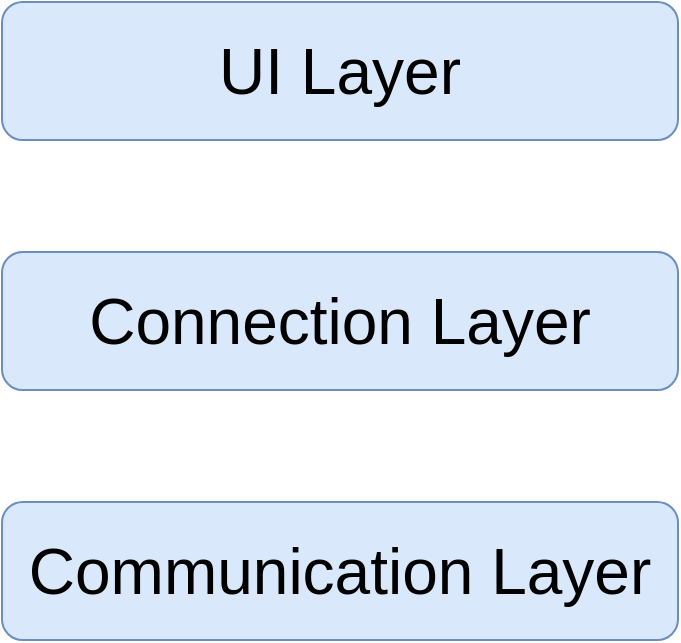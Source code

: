 <mxfile version="13.0.3" type="device" pages="2"><diagram id="PiblxPSvQwQqESzbiDUG" name="Architecture"><mxGraphModel dx="1486" dy="1246" grid="0" gridSize="10" guides="1" tooltips="1" connect="1" arrows="1" fold="1" page="0" pageScale="1" pageWidth="827" pageHeight="1169" math="0" shadow="0"><root><mxCell id="0"/><mxCell id="1" parent="0"/><mxCell id="UtKUSAv5gmGubPzx-Ob8-10" value="UI Layer" style="rounded=1;whiteSpace=wrap;html=1;fontSize=32;fillColor=#dae8fc;strokeColor=#6c8ebf;" parent="1" vertex="1"><mxGeometry x="-35" y="-114" width="338" height="69" as="geometry"/></mxCell><mxCell id="UtKUSAv5gmGubPzx-Ob8-14" value="Connection Layer" style="rounded=1;whiteSpace=wrap;html=1;fontSize=32;fillColor=#dae8fc;strokeColor=#6c8ebf;" parent="1" vertex="1"><mxGeometry x="-35" y="11" width="338" height="69" as="geometry"/></mxCell><mxCell id="UtKUSAv5gmGubPzx-Ob8-15" value="Communication Layer" style="rounded=1;whiteSpace=wrap;html=1;fontSize=32;fillColor=#dae8fc;strokeColor=#6c8ebf;" parent="1" vertex="1"><mxGeometry x="-35" y="136" width="338" height="69" as="geometry"/></mxCell></root></mxGraphModel></diagram><diagram id="FtgkOt0O_nfy_BYSxLBF" name="Connection Layer"><mxGraphModel dx="13910" dy="5510" grid="0" gridSize="10" guides="1" tooltips="1" connect="1" arrows="1" fold="1" page="0" pageScale="1" pageWidth="827" pageHeight="1169" math="0" shadow="0"><root><mxCell id="0"/><mxCell id="1" parent="0"/><mxCell id="vcock1xyxTqhkMTdPBo2-60" value="" style="rounded=0;whiteSpace=wrap;html=1;fontSize=32;fillColor=#999999;strokeColor=#2D7600;fontColor=#ffffff;" parent="1" vertex="1"><mxGeometry x="-5747" y="-784.5" width="1890" height="2659.5" as="geometry"/></mxCell><mxCell id="vcock1xyxTqhkMTdPBo2-53" value="" style="rounded=0;whiteSpace=wrap;html=1;fontSize=32;fillColor=#d5e8d4;strokeColor=#82b366;" parent="1" vertex="1"><mxGeometry x="-5223" y="-287" width="1186" height="756" as="geometry"/></mxCell><mxCell id="vcock1xyxTqhkMTdPBo2-27" value="" style="rounded=0;whiteSpace=wrap;html=1;fontSize=32;fillColor=#f8cecc;strokeColor=#b85450;" parent="1" vertex="1"><mxGeometry x="-1570" y="-270" width="1022" height="686" as="geometry"/></mxCell><mxCell id="vcock1xyxTqhkMTdPBo2-12" value="" style="rounded=0;whiteSpace=wrap;html=1;fontSize=32;fillColor=#d5e8d4;strokeColor=#82b366;" parent="1" vertex="1"><mxGeometry x="-462" y="-332" width="749" height="353" as="geometry"/></mxCell><mxCell id="vcock1xyxTqhkMTdPBo2-1" value="Raw" style="rounded=1;whiteSpace=wrap;html=1;fontSize=32;" parent="1" vertex="1"><mxGeometry x="-427" y="-176" width="350" height="61" as="geometry"/></mxCell><mxCell id="vcock1xyxTqhkMTdPBo2-2" value="Raw Format" style="rounded=1;whiteSpace=wrap;html=1;fontSize=32;" parent="1" vertex="1"><mxGeometry x="-33" y="-272" width="257" height="61" as="geometry"/></mxCell><mxCell id="vcock1xyxTqhkMTdPBo2-3" value="Raw Collector" style="rounded=1;whiteSpace=wrap;html=1;fontSize=32;" parent="1" vertex="1"><mxGeometry x="-33" y="-127" width="257" height="61" as="geometry"/></mxCell><mxCell id="vcock1xyxTqhkMTdPBo2-8" value="" style="rounded=0;whiteSpace=wrap;html=1;fontSize=32;fillColor=#dae8fc;strokeColor=#6c8ebf;" parent="1" vertex="1"><mxGeometry x="-462" y="63" width="749" height="353" as="geometry"/></mxCell><mxCell id="vcock1xyxTqhkMTdPBo2-4" value="API" style="rounded=1;whiteSpace=wrap;html=1;fontSize=32;" parent="1" vertex="1"><mxGeometry x="-413" y="200" width="257" height="61" as="geometry"/></mxCell><mxCell id="vcock1xyxTqhkMTdPBo2-5" value="Definition" style="rounded=1;whiteSpace=wrap;html=1;fontSize=32;" parent="1" vertex="1"><mxGeometry x="-91" y="95" width="257" height="61" as="geometry"/></mxCell><mxCell id="vcock1xyxTqhkMTdPBo2-6" value="API Loader Base" style="rounded=1;whiteSpace=wrap;html=1;fontSize=32;" parent="1" vertex="1"><mxGeometry x="-91" y="200" width="257" height="61" as="geometry"/></mxCell><mxCell id="vcock1xyxTqhkMTdPBo2-7" value="FunctionLoader" style="rounded=1;whiteSpace=wrap;html=1;fontSize=32;" parent="1" vertex="1"><mxGeometry x="-91" y="311" width="257" height="61" as="geometry"/></mxCell><mxCell id="vcock1xyxTqhkMTdPBo2-13" value="Connector" style="rounded=1;whiteSpace=wrap;html=1;fontSize=32;" parent="1" vertex="1"><mxGeometry x="-1533" y="24" width="257" height="61" as="geometry"/></mxCell><mxCell id="vcock1xyxTqhkMTdPBo2-14" value="API" style="rounded=1;whiteSpace=wrap;html=1;fontSize=32;" parent="1" vertex="1"><mxGeometry x="-1176" y="-187" width="380" height="61" as="geometry"/></mxCell><mxCell id="vcock1xyxTqhkMTdPBo2-15" value="Infomation Center" style="rounded=1;whiteSpace=wrap;html=1;fontSize=32;" parent="1" vertex="1"><mxGeometry x="-1176" y="-81" width="379" height="61" as="geometry"/></mxCell><mxCell id="vcock1xyxTqhkMTdPBo2-19" value="" style="rounded=0;whiteSpace=wrap;html=1;fontSize=32;fillColor=#d5e8d4;strokeColor=#82b366;" parent="1" vertex="1"><mxGeometry x="-462" y="-729" width="749" height="353" as="geometry"/></mxCell><mxCell id="vcock1xyxTqhkMTdPBo2-20" value="Infomation Center" style="rounded=1;whiteSpace=wrap;html=1;fontSize=32;" parent="1" vertex="1"><mxGeometry x="-422" y="-573" width="340" height="61" as="geometry"/></mxCell><mxCell id="vcock1xyxTqhkMTdPBo2-21" value="TL" style="rounded=1;whiteSpace=wrap;html=1;fontSize=32;" parent="1" vertex="1"><mxGeometry x="-33" y="-652" width="257" height="61" as="geometry"/></mxCell><mxCell id="vcock1xyxTqhkMTdPBo2-22" value="IC" style="rounded=1;whiteSpace=wrap;html=1;fontSize=32;" parent="1" vertex="1"><mxGeometry x="-33" y="-502" width="257" height="61" as="geometry"/></mxCell><mxCell id="vcock1xyxTqhkMTdPBo2-23" value="Touch Device" style="rounded=1;whiteSpace=wrap;html=1;fontSize=32;" parent="1" vertex="1"><mxGeometry x="-1176" y="24" width="379" height="61" as="geometry"/></mxCell><mxCell id="vcock1xyxTqhkMTdPBo2-24" value="Raw" style="rounded=1;whiteSpace=wrap;html=1;fontSize=32;" parent="1" vertex="1"><mxGeometry x="-1176" y="146" width="379" height="61" as="geometry"/></mxCell><mxCell id="vcock1xyxTqhkMTdPBo2-25" value="Canvas" style="rounded=1;whiteSpace=wrap;html=1;fontSize=32;" parent="1" vertex="1"><mxGeometry x="-1176" y="268" width="379" height="61" as="geometry"/></mxCell><mxCell id="vcock1xyxTqhkMTdPBo2-33" style="edgeStyle=orthogonalEdgeStyle;rounded=0;orthogonalLoop=1;jettySize=auto;html=1;exitX=0.5;exitY=1;exitDx=0;exitDy=0;strokeWidth=5;fontSize=32;" parent="1" source="vcock1xyxTqhkMTdPBo2-28" target="vcock1xyxTqhkMTdPBo2-31" edge="1"><mxGeometry relative="1" as="geometry"/></mxCell><mxCell id="vcock1xyxTqhkMTdPBo2-28" value="加载API" style="rounded=0;whiteSpace=wrap;html=1;fontSize=32;" parent="1" vertex="1"><mxGeometry x="-2478" y="-674" width="404" height="114" as="geometry"/></mxCell><mxCell id="vcock1xyxTqhkMTdPBo2-34" style="edgeStyle=orthogonalEdgeStyle;rounded=0;orthogonalLoop=1;jettySize=auto;html=1;exitX=0.5;exitY=1;exitDx=0;exitDy=0;entryX=0.5;entryY=0;entryDx=0;entryDy=0;strokeWidth=5;fontSize=32;" parent="1" source="vcock1xyxTqhkMTdPBo2-31" target="vcock1xyxTqhkMTdPBo2-32" edge="1"><mxGeometry relative="1" as="geometry"/></mxCell><mxCell id="vcock1xyxTqhkMTdPBo2-31" value="执行TL连接动作" style="rounded=0;whiteSpace=wrap;html=1;fontSize=32;" parent="1" vertex="1"><mxGeometry x="-2478" y="-480" width="404" height="114" as="geometry"/></mxCell><mxCell id="vcock1xyxTqhkMTdPBo2-38" style="edgeStyle=orthogonalEdgeStyle;rounded=0;orthogonalLoop=1;jettySize=auto;html=1;exitX=0.5;exitY=1;exitDx=0;exitDy=0;strokeWidth=5;fontSize=32;" parent="1" source="vcock1xyxTqhkMTdPBo2-32" target="vcock1xyxTqhkMTdPBo2-37" edge="1"><mxGeometry relative="1" as="geometry"/></mxCell><mxCell id="vcock1xyxTqhkMTdPBo2-32" value="执行IC连接动作" style="rounded=0;whiteSpace=wrap;html=1;fontSize=32;" parent="1" vertex="1"><mxGeometry x="-2478" y="-280" width="404" height="114" as="geometry"/></mxCell><mxCell id="vcock1xyxTqhkMTdPBo2-37" value="Infomation Center刷新所有信息" style="rounded=0;whiteSpace=wrap;html=1;fontSize=32;" parent="1" vertex="1"><mxGeometry x="-2478" y="-96" width="404" height="114" as="geometry"/></mxCell><mxCell id="vcock1xyxTqhkMTdPBo2-39" value="TouchDevice实例化" style="rounded=0;whiteSpace=wrap;html=1;fontSize=32;" parent="1" vertex="1"><mxGeometry x="-2478" y="95" width="404" height="114" as="geometry"/></mxCell><mxCell id="vcock1xyxTqhkMTdPBo2-41" style="edgeStyle=orthogonalEdgeStyle;rounded=0;orthogonalLoop=1;jettySize=auto;html=1;exitX=0.5;exitY=1;exitDx=0;exitDy=0;entryX=0.5;entryY=0;entryDx=0;entryDy=0;strokeWidth=5;fontSize=32;" parent="1" source="vcock1xyxTqhkMTdPBo2-40" target="vcock1xyxTqhkMTdPBo2-28" edge="1"><mxGeometry relative="1" as="geometry"/></mxCell><mxCell id="vcock1xyxTqhkMTdPBo2-40" value="开始" style="ellipse;whiteSpace=wrap;html=1;fontSize=32;" parent="1" vertex="1"><mxGeometry x="-2393" y="-862" width="234" height="128" as="geometry"/></mxCell><mxCell id="vcock1xyxTqhkMTdPBo2-51" style="edgeStyle=orthogonalEdgeStyle;rounded=0;orthogonalLoop=1;jettySize=auto;html=1;exitX=1;exitY=0.5;exitDx=0;exitDy=0;strokeWidth=5;fontSize=32;" parent="1" source="vcock1xyxTqhkMTdPBo2-42" target="vcock1xyxTqhkMTdPBo2-47" edge="1"><mxGeometry relative="1" as="geometry"/></mxCell><mxCell id="vcock1xyxTqhkMTdPBo2-42" value="Bridge" style="ellipse;whiteSpace=wrap;html=1;aspect=fixed;fontSize=32;fillColor=#dae8fc;strokeColor=#6c8ebf;" parent="1" vertex="1"><mxGeometry x="-5063" y="-121" width="218" height="218" as="geometry"/></mxCell><mxCell id="vcock1xyxTqhkMTdPBo2-50" style="edgeStyle=orthogonalEdgeStyle;rounded=0;orthogonalLoop=1;jettySize=auto;html=1;exitX=1;exitY=0.5;exitDx=0;exitDy=0;entryX=0;entryY=0.5;entryDx=0;entryDy=0;strokeWidth=5;fontSize=32;" parent="1" edge="1"><mxGeometry relative="1" as="geometry"><mxPoint x="-3672.0" y="-561.0" as="sourcePoint"/></mxGeometry></mxCell><mxCell id="vcock1xyxTqhkMTdPBo2-52" style="edgeStyle=orthogonalEdgeStyle;rounded=0;orthogonalLoop=1;jettySize=auto;html=1;exitX=1;exitY=0.5;exitDx=0;exitDy=0;strokeWidth=5;fontSize=32;" parent="1" source="vcock1xyxTqhkMTdPBo2-45" target="vcock1xyxTqhkMTdPBo2-48" edge="1"><mxGeometry relative="1" as="geometry"/></mxCell><mxCell id="vcock1xyxTqhkMTdPBo2-45" value="IC" style="ellipse;whiteSpace=wrap;html=1;aspect=fixed;fontSize=32;fillColor=#fff2cc;strokeColor=#d6b656;" parent="1" vertex="1"><mxGeometry x="-5063" y="163" width="218" height="218" as="geometry"/></mxCell><mxCell id="vcock1xyxTqhkMTdPBo2-47" value="&lt;ol&gt;&lt;li&gt;TouchLink&lt;/li&gt;&lt;li&gt;TouchPad&lt;/li&gt;&lt;li&gt;HID&lt;/li&gt;&lt;li&gt;WIFI&lt;/li&gt;&lt;li&gt;ADB&lt;/li&gt;&lt;li&gt;BlueTooth&lt;/li&gt;&lt;li&gt;...&lt;/li&gt;&lt;/ol&gt;" style="text;html=1;strokeColor=#6c8ebf;fillColor=#dae8fc;align=left;verticalAlign=middle;whiteSpace=wrap;rounded=0;fontSize=32;" parent="1" vertex="1"><mxGeometry x="-4749" y="-176" width="516" height="326" as="geometry"/></mxCell><mxCell id="vcock1xyxTqhkMTdPBo2-48" value="&lt;ol&gt;&lt;li&gt;FW&lt;/li&gt;&lt;li&gt;CFG&lt;/li&gt;&lt;li&gt;ISP&lt;/li&gt;&lt;/ol&gt;" style="text;html=1;strokeColor=#d6b656;fillColor=#fff2cc;align=left;verticalAlign=middle;whiteSpace=wrap;rounded=0;fontSize=32;" parent="1" vertex="1"><mxGeometry x="-4749" y="184" width="516" height="176" as="geometry"/></mxCell><mxCell id="vcock1xyxTqhkMTdPBo2-55" style="edgeStyle=orthogonalEdgeStyle;rounded=0;orthogonalLoop=1;jettySize=auto;html=1;exitX=1;exitY=0.5;exitDx=0;exitDy=0;strokeWidth=5;fontSize=32;" parent="1" source="vcock1xyxTqhkMTdPBo2-54" target="vcock1xyxTqhkMTdPBo2-53" edge="1"><mxGeometry relative="1" as="geometry"/></mxCell><mxCell id="vcock1xyxTqhkMTdPBo2-54" value="&lt;font style=&quot;font-size: 48px;&quot;&gt;Connector&lt;/font&gt;" style="ellipse;whiteSpace=wrap;html=1;aspect=fixed;fontSize=32;fillColor=#d5e8d4;strokeColor=#82b366;" parent="1" vertex="1"><mxGeometry x="-5679" y="-81.5" width="345" height="345" as="geometry"/></mxCell><mxCell id="vcock1xyxTqhkMTdPBo2-61" style="edgeStyle=orthogonalEdgeStyle;rounded=0;orthogonalLoop=1;jettySize=auto;html=1;exitX=1;exitY=0.5;exitDx=0;exitDy=0;strokeWidth=5;fontSize=32;" parent="1" edge="1"><mxGeometry relative="1" as="geometry"><mxPoint x="-5369.0" y="-296.5" as="sourcePoint"/></mxGeometry></mxCell><mxCell id="vcock1xyxTqhkMTdPBo2-63" style="edgeStyle=orthogonalEdgeStyle;rounded=0;orthogonalLoop=1;jettySize=auto;html=1;exitX=1;exitY=0.5;exitDx=0;exitDy=0;entryX=0;entryY=0.5;entryDx=0;entryDy=0;strokeWidth=5;fontSize=32;" parent="1" source="vcock1xyxTqhkMTdPBo2-64" target="vcock1xyxTqhkMTdPBo2-69" edge="1"><mxGeometry relative="1" as="geometry"/></mxCell><mxCell id="vcock1xyxTqhkMTdPBo2-64" value="&lt;font style=&quot;font-size: 48px;&quot;&gt;UI Functions&lt;/font&gt;" style="ellipse;whiteSpace=wrap;html=1;aspect=fixed;fontSize=32;fillColor=#f8cecc;strokeColor=#b85450;" parent="1" vertex="1"><mxGeometry x="-5679" y="-688" width="335" height="335" as="geometry"/></mxCell><mxCell id="vcock1xyxTqhkMTdPBo2-65" style="edgeStyle=orthogonalEdgeStyle;rounded=0;orthogonalLoop=1;jettySize=auto;html=1;exitX=1;exitY=0.5;exitDx=0;exitDy=0;strokeWidth=5;fontSize=32;" parent="1" edge="1"><mxGeometry relative="1" as="geometry"><mxPoint x="-5369.0" y="-12.5" as="sourcePoint"/></mxGeometry></mxCell><mxCell id="vcock1xyxTqhkMTdPBo2-69" value="&lt;ol style=&quot;font-size: 48px;&quot;&gt;&lt;li&gt;Console&lt;/li&gt;&lt;li&gt;Widgets&lt;/li&gt;&lt;/ol&gt;" style="text;html=1;strokeColor=#b85450;fillColor=#f8cecc;align=center;verticalAlign=middle;whiteSpace=wrap;rounded=0;fontSize=32;" parent="1" vertex="1"><mxGeometry x="-5220" y="-619.25" width="409" height="197.5" as="geometry"/></mxCell><mxCell id="vcock1xyxTqhkMTdPBo2-70" style="edgeStyle=orthogonalEdgeStyle;rounded=0;orthogonalLoop=1;jettySize=auto;html=1;exitX=1;exitY=0.5;exitDx=0;exitDy=0;strokeWidth=5;fontSize=32;" parent="1" source="vcock1xyxTqhkMTdPBo2-71" target="vcock1xyxTqhkMTdPBo2-60" edge="1"><mxGeometry relative="1" as="geometry"/></mxCell><mxCell id="vcock1xyxTqhkMTdPBo2-71" value="&lt;font style=&quot;font-size: 64px;&quot;&gt;ConnectionLayer&lt;/font&gt;" style="ellipse;whiteSpace=wrap;html=1;aspect=fixed;fontSize=32;fillColor=#999999;strokeColor=#2D7600;fontColor=#ffffff;" parent="1" vertex="1"><mxGeometry x="-6555" y="107.25" width="608" height="608" as="geometry"/></mxCell><mxCell id="vcock1xyxTqhkMTdPBo2-76" style="edgeStyle=orthogonalEdgeStyle;rounded=0;orthogonalLoop=1;jettySize=auto;html=1;exitX=1;exitY=0.5;exitDx=0;exitDy=0;entryX=0;entryY=0.5;entryDx=0;entryDy=0;strokeWidth=5;fontSize=48;" parent="1" source="vcock1xyxTqhkMTdPBo2-72" target="vcock1xyxTqhkMTdPBo2-73" edge="1"><mxGeometry relative="1" as="geometry"/></mxCell><mxCell id="vcock1xyxTqhkMTdPBo2-72" value="&lt;font style=&quot;font-size: 48px;&quot;&gt;Raw&lt;/font&gt;" style="ellipse;whiteSpace=wrap;html=1;aspect=fixed;fontSize=32;fillColor=#ffe6cc;strokeColor=#d79b00;" parent="1" vertex="1"><mxGeometry x="-5683" y="558" width="343" height="343" as="geometry"/></mxCell><mxCell id="vcock1xyxTqhkMTdPBo2-73" value="&lt;ol&gt;&lt;li&gt;Raw Format&lt;/li&gt;&lt;li&gt;Raw Collector&lt;/li&gt;&lt;/ol&gt;" style="text;html=1;strokeColor=#d79b00;fillColor=#ffe6cc;align=center;verticalAlign=middle;whiteSpace=wrap;rounded=0;fontSize=32;" parent="1" vertex="1"><mxGeometry x="-5225" y="648.5" width="516" height="162" as="geometry"/></mxCell><mxCell id="vcock1xyxTqhkMTdPBo2-77" style="edgeStyle=orthogonalEdgeStyle;rounded=0;orthogonalLoop=1;jettySize=auto;html=1;exitX=1;exitY=0.5;exitDx=0;exitDy=0;entryX=0;entryY=0.5;entryDx=0;entryDy=0;strokeWidth=5;fontSize=48;" parent="1" source="vcock1xyxTqhkMTdPBo2-74" target="vcock1xyxTqhkMTdPBo2-75" edge="1"><mxGeometry relative="1" as="geometry"/></mxCell><mxCell id="vcock1xyxTqhkMTdPBo2-74" value="&lt;font style=&quot;font-size: 48px;&quot;&gt;Canvas&lt;/font&gt;" style="ellipse;whiteSpace=wrap;html=1;aspect=fixed;fontSize=32;fillColor=#f5f5f5;strokeColor=#666666;fontColor=#333333;" parent="1" vertex="1"><mxGeometry x="-5669.5" y="1000" width="335.5" height="335.5" as="geometry"/></mxCell><mxCell id="vcock1xyxTqhkMTdPBo2-75" value="&lt;ol&gt;&lt;li&gt;&lt;br&gt;&lt;/li&gt;&lt;/ol&gt;" style="text;html=1;strokeColor=#666666;fillColor=#f5f5f5;align=left;verticalAlign=middle;whiteSpace=wrap;rounded=0;fontSize=32;fontColor=#333333;" parent="1" vertex="1"><mxGeometry x="-5220" y="1086.75" width="516" height="162" as="geometry"/></mxCell><mxCell id="vcock1xyxTqhkMTdPBo2-85" style="edgeStyle=orthogonalEdgeStyle;rounded=0;orthogonalLoop=1;jettySize=auto;html=1;exitX=1;exitY=0.5;exitDx=0;exitDy=0;entryX=0;entryY=0.5;entryDx=0;entryDy=0;strokeWidth=5;fontSize=48;" parent="1" source="vcock1xyxTqhkMTdPBo2-83" target="vcock1xyxTqhkMTdPBo2-84" edge="1"><mxGeometry relative="1" as="geometry"/></mxCell><mxCell id="vcock1xyxTqhkMTdPBo2-83" value="&lt;font style=&quot;font-size: 48px;&quot;&gt;Flash&lt;/font&gt;" style="ellipse;whiteSpace=wrap;html=1;aspect=fixed;fontSize=32;fillColor=#f5f5f5;strokeColor=#666666;fontColor=#333333;" parent="1" vertex="1"><mxGeometry x="-5664" y="1390" width="335.5" height="335.5" as="geometry"/></mxCell><mxCell id="vcock1xyxTqhkMTdPBo2-84" value="&lt;ol&gt;&lt;li&gt;&lt;br&gt;&lt;/li&gt;&lt;/ol&gt;" style="text;html=1;strokeColor=#666666;fillColor=#f5f5f5;align=left;verticalAlign=middle;whiteSpace=wrap;rounded=0;fontSize=32;fontColor=#333333;" parent="1" vertex="1"><mxGeometry x="-5214.5" y="1476.75" width="516" height="162" as="geometry"/></mxCell></root></mxGraphModel></diagram></mxfile>